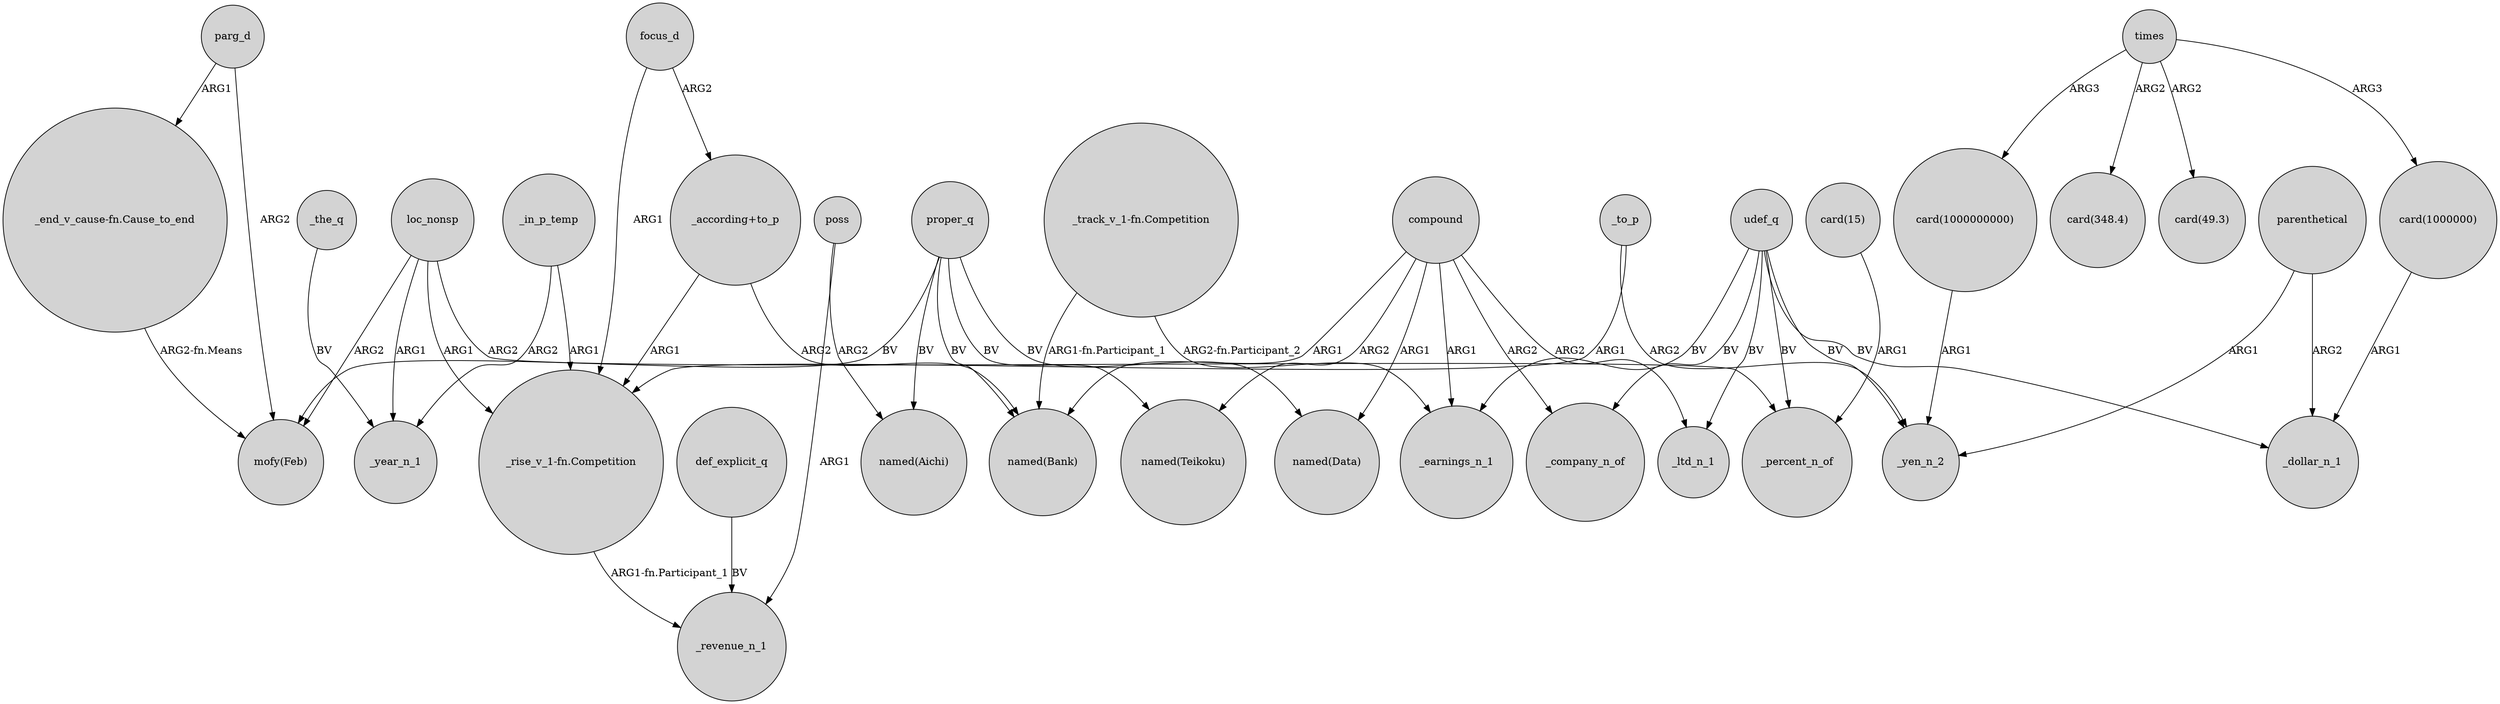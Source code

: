 digraph {
	node [shape=circle style=filled]
	parg_d -> "_end_v_cause-fn.Cause_to_end" [label=ARG1]
	_in_p_temp -> "_rise_v_1-fn.Competition" [label=ARG1]
	loc_nonsp -> "_rise_v_1-fn.Competition" [label=ARG1]
	"_rise_v_1-fn.Competition" -> _revenue_n_1 [label="ARG1-fn.Participant_1"]
	"_end_v_cause-fn.Cause_to_end" -> "mofy(Feb)" [label="ARG2-fn.Means"]
	poss -> _revenue_n_1 [label=ARG1]
	loc_nonsp -> _year_n_1 [label=ARG1]
	parg_d -> "mofy(Feb)" [label=ARG2]
	focus_d -> "_according+to_p" [label=ARG2]
	times -> "card(1000000)" [label=ARG3]
	"_track_v_1-fn.Competition" -> "named(Bank)" [label="ARG1-fn.Participant_1"]
	"_according+to_p" -> "named(Bank)" [label=ARG2]
	loc_nonsp -> "mofy(Feb)" [label=ARG2]
	proper_q -> "mofy(Feb)" [label=BV]
	proper_q -> "named(Data)" [label=BV]
	compound -> "named(Bank)" [label=ARG1]
	_to_p -> _yen_n_2 [label=ARG2]
	times -> "card(1000000000)" [label=ARG3]
	def_explicit_q -> _revenue_n_1 [label=BV]
	focus_d -> "_rise_v_1-fn.Competition" [label=ARG1]
	compound -> _company_n_of [label=ARG2]
	compound -> "named(Data)" [label=ARG1]
	poss -> "named(Aichi)" [label=ARG2]
	times -> "card(348.4)" [label=ARG2]
	"_according+to_p" -> "_rise_v_1-fn.Competition" [label=ARG1]
	_to_p -> "_rise_v_1-fn.Competition" [label=ARG1]
	times -> "card(49.3)" [label=ARG2]
	udef_q -> _earnings_n_1 [label=BV]
	_the_q -> _year_n_1 [label=BV]
	udef_q -> _percent_n_of [label=BV]
	proper_q -> "named(Teikoku)" [label=BV]
	udef_q -> _company_n_of [label=BV]
	udef_q -> _dollar_n_1 [label=BV]
	"card(1000000)" -> _dollar_n_1 [label=ARG1]
	"card(15)" -> _percent_n_of [label=ARG1]
	_in_p_temp -> _year_n_1 [label=ARG2]
	compound -> _ltd_n_1 [label=ARG2]
	compound -> "named(Teikoku)" [label=ARG2]
	"card(1000000000)" -> _yen_n_2 [label=ARG1]
	compound -> _earnings_n_1 [label=ARG1]
	proper_q -> "named(Aichi)" [label=BV]
	parenthetical -> _yen_n_2 [label=ARG1]
	udef_q -> _ltd_n_1 [label=BV]
	parenthetical -> _dollar_n_1 [label=ARG2]
	"_track_v_1-fn.Competition" -> _earnings_n_1 [label="ARG2-fn.Participant_2"]
	proper_q -> "named(Bank)" [label=BV]
	loc_nonsp -> _percent_n_of [label=ARG2]
	udef_q -> _yen_n_2 [label=BV]
}
